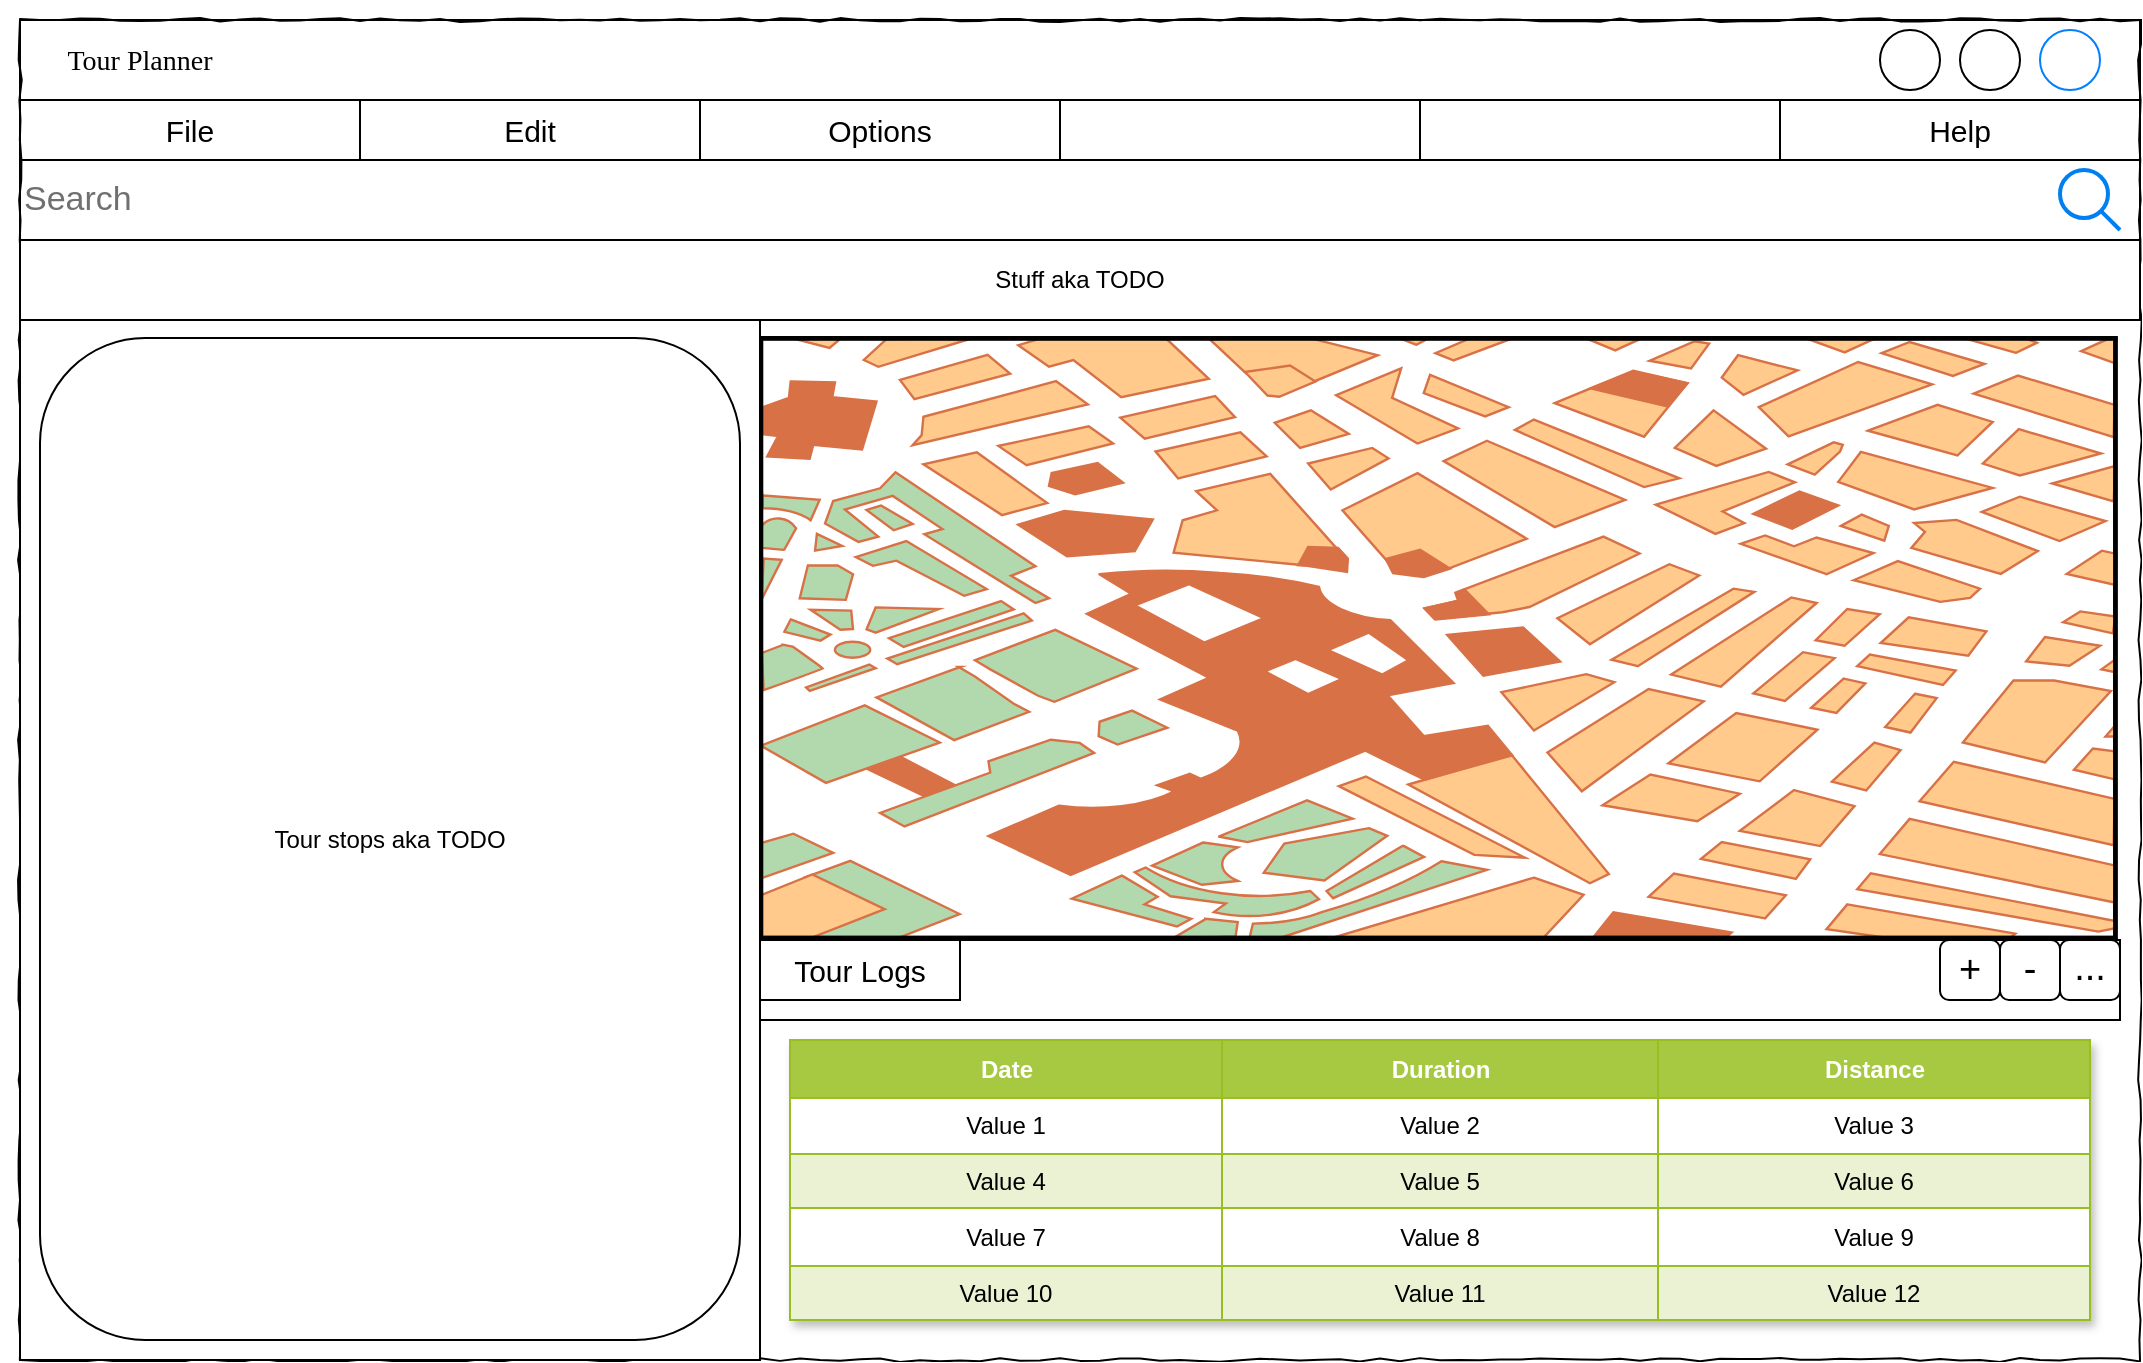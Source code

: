 <mxfile version="21.2.9" type="device">
  <diagram name="Page-1" id="03018318-947c-dd8e-b7a3-06fadd420f32">
    <mxGraphModel dx="1222" dy="594" grid="1" gridSize="10" guides="1" tooltips="1" connect="1" arrows="1" fold="1" page="1" pageScale="1" pageWidth="1100" pageHeight="850" background="#ffffff" math="0" shadow="0">
      <root>
        <mxCell id="0" />
        <mxCell id="1" parent="0" />
        <mxCell id="677b7b8949515195-1" value="" style="whiteSpace=wrap;html=1;rounded=0;shadow=0;labelBackgroundColor=none;strokeColor=#000000;strokeWidth=1;fillColor=none;fontFamily=Verdana;fontSize=12;fontColor=#000000;align=center;comic=1;" parent="1" vertex="1">
          <mxGeometry x="20" y="20" width="1060" height="670" as="geometry" />
        </mxCell>
        <mxCell id="677b7b8949515195-2" value="&lt;font style=&quot;font-size: 14px;&quot;&gt;Tour Planner&lt;/font&gt;" style="whiteSpace=wrap;html=1;rounded=0;shadow=0;labelBackgroundColor=none;strokeWidth=1;fontFamily=Verdana;fontSize=28;align=center;comic=1;strokeColor=none;fillColor=none;" parent="1" vertex="1">
          <mxGeometry x="10" y="10" width="140" height="50" as="geometry" />
        </mxCell>
        <mxCell id="ZEvSyLwuDxPxKPsx5UvI-1" value="" style="rounded=0;whiteSpace=wrap;html=1;fillColor=none;strokeColor=default;" vertex="1" parent="1">
          <mxGeometry x="20" y="20" width="1060" height="40" as="geometry" />
        </mxCell>
        <mxCell id="ZEvSyLwuDxPxKPsx5UvI-2" value="" style="ellipse;whiteSpace=wrap;html=1;aspect=fixed;" vertex="1" parent="1">
          <mxGeometry x="950" y="25" width="30" height="30" as="geometry" />
        </mxCell>
        <mxCell id="ZEvSyLwuDxPxKPsx5UvI-3" value="" style="ellipse;whiteSpace=wrap;html=1;aspect=fixed;" vertex="1" parent="1">
          <mxGeometry x="990" y="25" width="30" height="30" as="geometry" />
        </mxCell>
        <mxCell id="ZEvSyLwuDxPxKPsx5UvI-4" value="" style="ellipse;whiteSpace=wrap;html=1;aspect=fixed;strokeColor=#007FFF;" vertex="1" parent="1">
          <mxGeometry x="1030" y="25" width="30" height="30" as="geometry" />
        </mxCell>
        <mxCell id="ZEvSyLwuDxPxKPsx5UvI-5" value="&lt;font style=&quot;font-size: 15px;&quot;&gt;File&lt;/font&gt;" style="rounded=0;whiteSpace=wrap;html=1;fillColor=none;" vertex="1" parent="1">
          <mxGeometry x="20" y="60" width="170" height="30" as="geometry" />
        </mxCell>
        <mxCell id="ZEvSyLwuDxPxKPsx5UvI-6" value="&lt;font style=&quot;font-size: 15px;&quot;&gt;Edit&lt;/font&gt;" style="rounded=0;whiteSpace=wrap;html=1;fillColor=none;" vertex="1" parent="1">
          <mxGeometry x="190" y="60" width="170" height="30" as="geometry" />
        </mxCell>
        <mxCell id="ZEvSyLwuDxPxKPsx5UvI-7" value="&lt;font style=&quot;font-size: 15px;&quot;&gt;Options&lt;/font&gt;" style="rounded=0;whiteSpace=wrap;html=1;fillColor=none;" vertex="1" parent="1">
          <mxGeometry x="360" y="60" width="180" height="30" as="geometry" />
        </mxCell>
        <mxCell id="ZEvSyLwuDxPxKPsx5UvI-8" value="" style="rounded=0;whiteSpace=wrap;html=1;fillColor=none;" vertex="1" parent="1">
          <mxGeometry x="540" y="60" width="180" height="30" as="geometry" />
        </mxCell>
        <mxCell id="ZEvSyLwuDxPxKPsx5UvI-9" value="" style="rounded=0;whiteSpace=wrap;html=1;fillColor=none;" vertex="1" parent="1">
          <mxGeometry x="720" y="60" width="180" height="30" as="geometry" />
        </mxCell>
        <mxCell id="ZEvSyLwuDxPxKPsx5UvI-10" value="&lt;font style=&quot;font-size: 15px;&quot;&gt;Help&lt;/font&gt;" style="rounded=0;whiteSpace=wrap;html=1;fillColor=none;" vertex="1" parent="1">
          <mxGeometry x="900" y="60" width="180" height="30" as="geometry" />
        </mxCell>
        <mxCell id="ZEvSyLwuDxPxKPsx5UvI-11" value="&lt;div align=&quot;left&quot;&gt;&lt;font style=&quot;font-size: 17px;&quot; color=&quot;#707070&quot;&gt;Search&lt;/font&gt;&lt;/div&gt;" style="rounded=0;whiteSpace=wrap;html=1;align=left;fillColor=none;" vertex="1" parent="1">
          <mxGeometry x="20" y="90" width="1060" height="40" as="geometry" />
        </mxCell>
        <mxCell id="ZEvSyLwuDxPxKPsx5UvI-15" value="" style="html=1;verticalLabelPosition=bottom;align=center;labelBackgroundColor=#ffffff;verticalAlign=top;strokeWidth=2;strokeColor=#0080F0;shadow=0;dashed=0;shape=mxgraph.ios7.icons.looking_glass;" vertex="1" parent="1">
          <mxGeometry x="1040" y="95" width="30" height="30" as="geometry" />
        </mxCell>
        <mxCell id="ZEvSyLwuDxPxKPsx5UvI-16" value="Stuff aka TODO" style="rounded=0;whiteSpace=wrap;html=1;" vertex="1" parent="1">
          <mxGeometry x="20" y="130" width="1060" height="40" as="geometry" />
        </mxCell>
        <mxCell id="ZEvSyLwuDxPxKPsx5UvI-17" value="" style="verticalLabelPosition=bottom;shadow=0;dashed=0;align=center;html=1;verticalAlign=top;strokeWidth=1;shape=mxgraph.mockup.misc.map;" vertex="1" parent="1">
          <mxGeometry x="390" y="179" width="680" height="301" as="geometry" />
        </mxCell>
        <mxCell id="ZEvSyLwuDxPxKPsx5UvI-18" value="" style="rounded=0;whiteSpace=wrap;html=1;" vertex="1" parent="1">
          <mxGeometry x="20" y="170" width="370" height="520" as="geometry" />
        </mxCell>
        <mxCell id="ZEvSyLwuDxPxKPsx5UvI-19" value="Tour stops aka TODO" style="rounded=1;whiteSpace=wrap;html=1;" vertex="1" parent="1">
          <mxGeometry x="30" y="179" width="350" height="501" as="geometry" />
        </mxCell>
        <mxCell id="ZEvSyLwuDxPxKPsx5UvI-20" value="" style="rounded=0;whiteSpace=wrap;html=1;" vertex="1" parent="1">
          <mxGeometry x="390" y="480" width="680" height="40" as="geometry" />
        </mxCell>
        <mxCell id="ZEvSyLwuDxPxKPsx5UvI-21" value="Assets" style="childLayout=tableLayout;recursiveResize=0;strokeColor=#98bf21;fillColor=#A7C942;shadow=1;" vertex="1" parent="1">
          <mxGeometry x="405" y="530" width="650" height="140" as="geometry" />
        </mxCell>
        <mxCell id="ZEvSyLwuDxPxKPsx5UvI-22" style="shape=tableRow;horizontal=0;startSize=0;swimlaneHead=0;swimlaneBody=0;top=0;left=0;bottom=0;right=0;dropTarget=0;collapsible=0;recursiveResize=0;expand=0;fontStyle=0;strokeColor=inherit;fillColor=#ffffff;" vertex="1" parent="ZEvSyLwuDxPxKPsx5UvI-21">
          <mxGeometry width="650" height="29" as="geometry" />
        </mxCell>
        <mxCell id="ZEvSyLwuDxPxKPsx5UvI-23" value="Date" style="connectable=0;recursiveResize=0;strokeColor=inherit;fillColor=#A7C942;align=center;fontStyle=1;fontColor=#FFFFFF;html=1;" vertex="1" parent="ZEvSyLwuDxPxKPsx5UvI-22">
          <mxGeometry width="216" height="29" as="geometry">
            <mxRectangle width="216" height="29" as="alternateBounds" />
          </mxGeometry>
        </mxCell>
        <mxCell id="ZEvSyLwuDxPxKPsx5UvI-24" value="Duration" style="connectable=0;recursiveResize=0;strokeColor=inherit;fillColor=#A7C942;align=center;fontStyle=1;fontColor=#FFFFFF;html=1;" vertex="1" parent="ZEvSyLwuDxPxKPsx5UvI-22">
          <mxGeometry x="216" width="218" height="29" as="geometry">
            <mxRectangle width="218" height="29" as="alternateBounds" />
          </mxGeometry>
        </mxCell>
        <mxCell id="ZEvSyLwuDxPxKPsx5UvI-25" value="Distance" style="connectable=0;recursiveResize=0;strokeColor=inherit;fillColor=#A7C942;align=center;fontStyle=1;fontColor=#FFFFFF;html=1;" vertex="1" parent="ZEvSyLwuDxPxKPsx5UvI-22">
          <mxGeometry x="434" width="216" height="29" as="geometry">
            <mxRectangle width="216" height="29" as="alternateBounds" />
          </mxGeometry>
        </mxCell>
        <mxCell id="ZEvSyLwuDxPxKPsx5UvI-26" value="" style="shape=tableRow;horizontal=0;startSize=0;swimlaneHead=0;swimlaneBody=0;top=0;left=0;bottom=0;right=0;dropTarget=0;collapsible=0;recursiveResize=0;expand=0;fontStyle=0;strokeColor=inherit;fillColor=#ffffff;" vertex="1" parent="ZEvSyLwuDxPxKPsx5UvI-21">
          <mxGeometry y="29" width="650" height="28" as="geometry" />
        </mxCell>
        <mxCell id="ZEvSyLwuDxPxKPsx5UvI-27" value="Value 1" style="connectable=0;recursiveResize=0;strokeColor=inherit;fillColor=inherit;align=center;whiteSpace=wrap;html=1;" vertex="1" parent="ZEvSyLwuDxPxKPsx5UvI-26">
          <mxGeometry width="216" height="28" as="geometry">
            <mxRectangle width="216" height="28" as="alternateBounds" />
          </mxGeometry>
        </mxCell>
        <mxCell id="ZEvSyLwuDxPxKPsx5UvI-28" value="Value 2" style="connectable=0;recursiveResize=0;strokeColor=inherit;fillColor=inherit;align=center;whiteSpace=wrap;html=1;" vertex="1" parent="ZEvSyLwuDxPxKPsx5UvI-26">
          <mxGeometry x="216" width="218" height="28" as="geometry">
            <mxRectangle width="218" height="28" as="alternateBounds" />
          </mxGeometry>
        </mxCell>
        <mxCell id="ZEvSyLwuDxPxKPsx5UvI-29" value="Value 3" style="connectable=0;recursiveResize=0;strokeColor=inherit;fillColor=inherit;align=center;whiteSpace=wrap;html=1;" vertex="1" parent="ZEvSyLwuDxPxKPsx5UvI-26">
          <mxGeometry x="434" width="216" height="28" as="geometry">
            <mxRectangle width="216" height="28" as="alternateBounds" />
          </mxGeometry>
        </mxCell>
        <mxCell id="ZEvSyLwuDxPxKPsx5UvI-30" value="" style="shape=tableRow;horizontal=0;startSize=0;swimlaneHead=0;swimlaneBody=0;top=0;left=0;bottom=0;right=0;dropTarget=0;collapsible=0;recursiveResize=0;expand=0;fontStyle=1;strokeColor=inherit;fillColor=#EAF2D3;" vertex="1" parent="ZEvSyLwuDxPxKPsx5UvI-21">
          <mxGeometry y="57" width="650" height="27" as="geometry" />
        </mxCell>
        <mxCell id="ZEvSyLwuDxPxKPsx5UvI-31" value="Value 4" style="connectable=0;recursiveResize=0;strokeColor=inherit;fillColor=inherit;whiteSpace=wrap;html=1;" vertex="1" parent="ZEvSyLwuDxPxKPsx5UvI-30">
          <mxGeometry width="216" height="27" as="geometry">
            <mxRectangle width="216" height="27" as="alternateBounds" />
          </mxGeometry>
        </mxCell>
        <mxCell id="ZEvSyLwuDxPxKPsx5UvI-32" value="Value 5" style="connectable=0;recursiveResize=0;strokeColor=inherit;fillColor=inherit;whiteSpace=wrap;html=1;" vertex="1" parent="ZEvSyLwuDxPxKPsx5UvI-30">
          <mxGeometry x="216" width="218" height="27" as="geometry">
            <mxRectangle width="218" height="27" as="alternateBounds" />
          </mxGeometry>
        </mxCell>
        <mxCell id="ZEvSyLwuDxPxKPsx5UvI-33" value="Value 6" style="connectable=0;recursiveResize=0;strokeColor=inherit;fillColor=inherit;whiteSpace=wrap;html=1;" vertex="1" parent="ZEvSyLwuDxPxKPsx5UvI-30">
          <mxGeometry x="434" width="216" height="27" as="geometry">
            <mxRectangle width="216" height="27" as="alternateBounds" />
          </mxGeometry>
        </mxCell>
        <mxCell id="ZEvSyLwuDxPxKPsx5UvI-34" value="" style="shape=tableRow;horizontal=0;startSize=0;swimlaneHead=0;swimlaneBody=0;top=0;left=0;bottom=0;right=0;dropTarget=0;collapsible=0;recursiveResize=0;expand=0;fontStyle=0;strokeColor=inherit;fillColor=#ffffff;" vertex="1" parent="ZEvSyLwuDxPxKPsx5UvI-21">
          <mxGeometry y="84" width="650" height="29" as="geometry" />
        </mxCell>
        <mxCell id="ZEvSyLwuDxPxKPsx5UvI-35" value="Value 7" style="connectable=0;recursiveResize=0;strokeColor=inherit;fillColor=inherit;fontStyle=0;align=center;whiteSpace=wrap;html=1;" vertex="1" parent="ZEvSyLwuDxPxKPsx5UvI-34">
          <mxGeometry width="216" height="29" as="geometry">
            <mxRectangle width="216" height="29" as="alternateBounds" />
          </mxGeometry>
        </mxCell>
        <mxCell id="ZEvSyLwuDxPxKPsx5UvI-36" value="Value 8" style="connectable=0;recursiveResize=0;strokeColor=inherit;fillColor=inherit;fontStyle=0;align=center;whiteSpace=wrap;html=1;" vertex="1" parent="ZEvSyLwuDxPxKPsx5UvI-34">
          <mxGeometry x="216" width="218" height="29" as="geometry">
            <mxRectangle width="218" height="29" as="alternateBounds" />
          </mxGeometry>
        </mxCell>
        <mxCell id="ZEvSyLwuDxPxKPsx5UvI-37" value="Value 9" style="connectable=0;recursiveResize=0;strokeColor=inherit;fillColor=inherit;fontStyle=0;align=center;whiteSpace=wrap;html=1;" vertex="1" parent="ZEvSyLwuDxPxKPsx5UvI-34">
          <mxGeometry x="434" width="216" height="29" as="geometry">
            <mxRectangle width="216" height="29" as="alternateBounds" />
          </mxGeometry>
        </mxCell>
        <mxCell id="ZEvSyLwuDxPxKPsx5UvI-38" value="" style="shape=tableRow;horizontal=0;startSize=0;swimlaneHead=0;swimlaneBody=0;top=0;left=0;bottom=0;right=0;dropTarget=0;collapsible=0;recursiveResize=0;expand=0;fontStyle=1;strokeColor=inherit;fillColor=#EAF2D3;" vertex="1" parent="ZEvSyLwuDxPxKPsx5UvI-21">
          <mxGeometry y="113" width="650" height="27" as="geometry" />
        </mxCell>
        <mxCell id="ZEvSyLwuDxPxKPsx5UvI-39" value="Value 10" style="connectable=0;recursiveResize=0;strokeColor=inherit;fillColor=inherit;whiteSpace=wrap;html=1;" vertex="1" parent="ZEvSyLwuDxPxKPsx5UvI-38">
          <mxGeometry width="216" height="27" as="geometry">
            <mxRectangle width="216" height="27" as="alternateBounds" />
          </mxGeometry>
        </mxCell>
        <mxCell id="ZEvSyLwuDxPxKPsx5UvI-40" value="Value 11" style="connectable=0;recursiveResize=0;strokeColor=inherit;fillColor=inherit;whiteSpace=wrap;html=1;" vertex="1" parent="ZEvSyLwuDxPxKPsx5UvI-38">
          <mxGeometry x="216" width="218" height="27" as="geometry">
            <mxRectangle width="218" height="27" as="alternateBounds" />
          </mxGeometry>
        </mxCell>
        <mxCell id="ZEvSyLwuDxPxKPsx5UvI-41" value="Value 12" style="connectable=0;recursiveResize=0;strokeColor=inherit;fillColor=inherit;whiteSpace=wrap;html=1;" vertex="1" parent="ZEvSyLwuDxPxKPsx5UvI-38">
          <mxGeometry x="434" width="216" height="27" as="geometry">
            <mxRectangle width="216" height="27" as="alternateBounds" />
          </mxGeometry>
        </mxCell>
        <mxCell id="ZEvSyLwuDxPxKPsx5UvI-42" value="&lt;font style=&quot;font-size: 15px;&quot;&gt;Tour Logs&lt;/font&gt;" style="rounded=0;whiteSpace=wrap;html=1;" vertex="1" parent="1">
          <mxGeometry x="390" y="480" width="100" height="30" as="geometry" />
        </mxCell>
        <mxCell id="ZEvSyLwuDxPxKPsx5UvI-43" value="&lt;font style=&quot;font-size: 19px;&quot;&gt;+&lt;/font&gt;" style="rounded=1;whiteSpace=wrap;html=1;" vertex="1" parent="1">
          <mxGeometry x="980" y="480" width="30" height="30" as="geometry" />
        </mxCell>
        <mxCell id="ZEvSyLwuDxPxKPsx5UvI-44" value="&lt;font style=&quot;font-size: 19px;&quot;&gt;-&lt;/font&gt;" style="rounded=1;whiteSpace=wrap;html=1;" vertex="1" parent="1">
          <mxGeometry x="1010" y="480" width="30" height="30" as="geometry" />
        </mxCell>
        <mxCell id="ZEvSyLwuDxPxKPsx5UvI-45" value="&lt;sup&gt;&lt;font style=&quot;font-size: 19px;&quot;&gt;...&lt;/font&gt;&lt;/sup&gt;" style="rounded=1;whiteSpace=wrap;html=1;" vertex="1" parent="1">
          <mxGeometry x="1040" y="480" width="30" height="30" as="geometry" />
        </mxCell>
      </root>
    </mxGraphModel>
  </diagram>
</mxfile>
